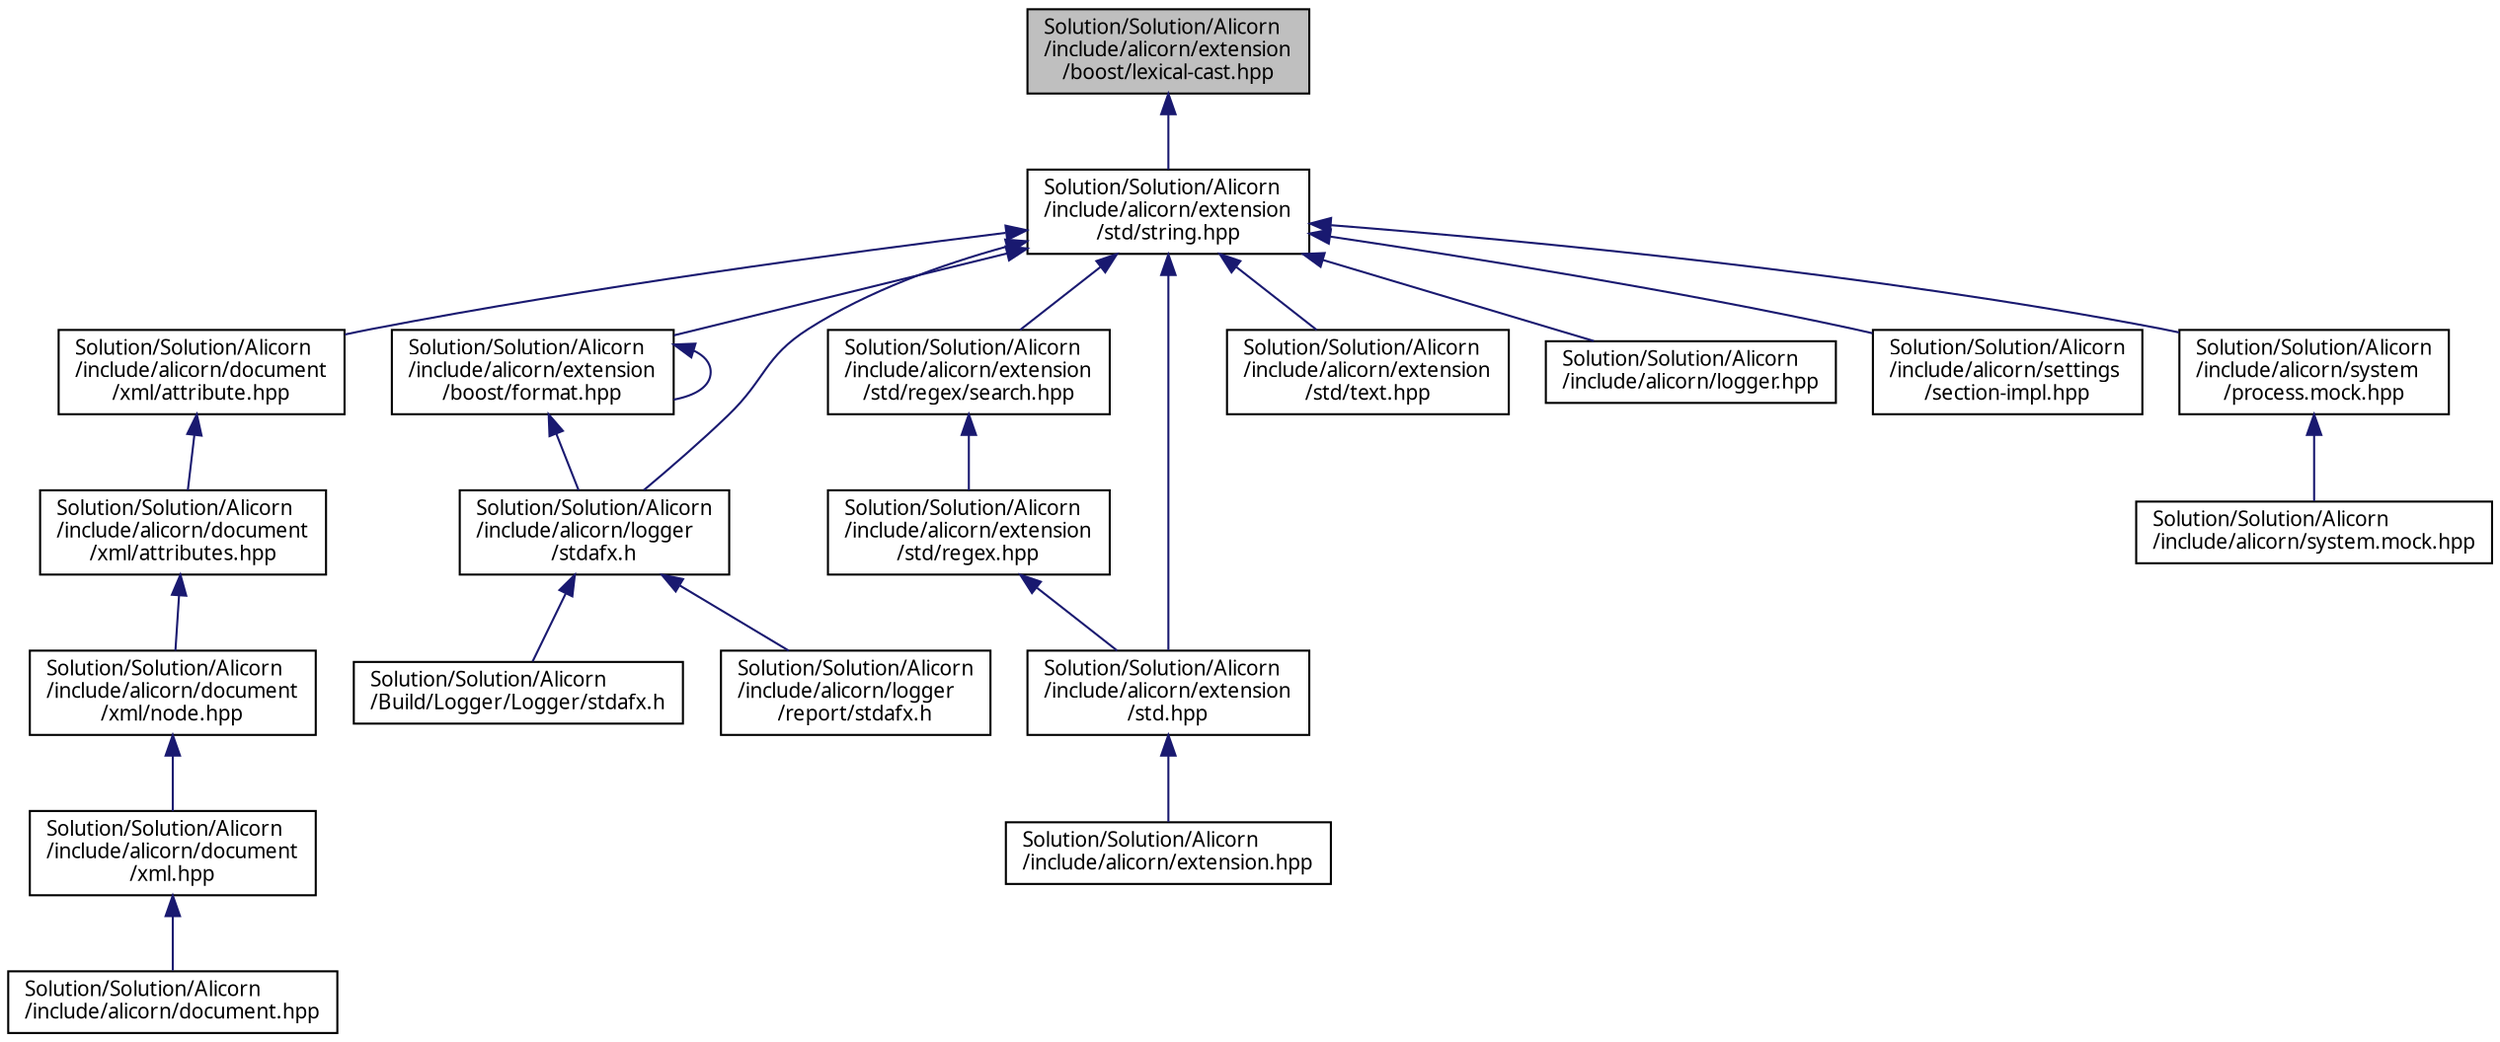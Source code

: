 digraph "Solution/Solution/Alicorn/include/alicorn/extension/boost/lexical-cast.hpp"
{
 // INTERACTIVE_SVG=YES
  edge [fontname="Verdana",fontsize="10",labelfontname="Verdana",labelfontsize="10"];
  node [fontname="Verdana",fontsize="10",shape=record];
  Node1 [label="Solution/Solution/Alicorn\l/include/alicorn/extension\l/boost/lexical-cast.hpp",height=0.2,width=0.4,color="black", fillcolor="grey75", style="filled", fontcolor="black"];
  Node1 -> Node2 [dir="back",color="midnightblue",fontsize="10",style="solid",fontname="Verdana"];
  Node2 [label="Solution/Solution/Alicorn\l/include/alicorn/extension\l/std/string.hpp",height=0.2,width=0.4,color="black", fillcolor="white", style="filled",URL="$a00310_source.html"];
  Node2 -> Node3 [dir="back",color="midnightblue",fontsize="10",style="solid",fontname="Verdana"];
  Node3 [label="Solution/Solution/Alicorn\l/include/alicorn/document\l/xml/attribute.hpp",height=0.2,width=0.4,color="black", fillcolor="white", style="filled",URL="$a00251_source.html"];
  Node3 -> Node4 [dir="back",color="midnightblue",fontsize="10",style="solid",fontname="Verdana"];
  Node4 [label="Solution/Solution/Alicorn\l/include/alicorn/document\l/xml/attributes.hpp",height=0.2,width=0.4,color="black", fillcolor="white", style="filled",URL="$a00253_source.html"];
  Node4 -> Node5 [dir="back",color="midnightblue",fontsize="10",style="solid",fontname="Verdana"];
  Node5 [label="Solution/Solution/Alicorn\l/include/alicorn/document\l/xml/node.hpp",height=0.2,width=0.4,color="black", fillcolor="white", style="filled",URL="$a00257_source.html"];
  Node5 -> Node6 [dir="back",color="midnightblue",fontsize="10",style="solid",fontname="Verdana"];
  Node6 [label="Solution/Solution/Alicorn\l/include/alicorn/document\l/xml.hpp",height=0.2,width=0.4,color="black", fillcolor="white", style="filled",URL="$a00248_source.html"];
  Node6 -> Node7 [dir="back",color="midnightblue",fontsize="10",style="solid",fontname="Verdana"];
  Node7 [label="Solution/Solution/Alicorn\l/include/alicorn/document.hpp",height=0.2,width=0.4,color="black", fillcolor="white", style="filled",URL="$a00244.html"];
  Node2 -> Node8 [dir="back",color="midnightblue",fontsize="10",style="solid",fontname="Verdana"];
  Node8 [label="Solution/Solution/Alicorn\l/include/alicorn/extension\l/boost/format.hpp",height=0.2,width=0.4,color="black", fillcolor="white", style="filled",URL="$a00274_source.html"];
  Node8 -> Node8 [dir="back",color="midnightblue",fontsize="10",style="solid",fontname="Verdana"];
  Node8 -> Node9 [dir="back",color="midnightblue",fontsize="10",style="solid",fontname="Verdana"];
  Node9 [label="Solution/Solution/Alicorn\l/include/alicorn/logger\l/stdafx.h",height=0.2,width=0.4,color="black", fillcolor="white", style="filled",URL="$a00210_source.html"];
  Node9 -> Node10 [dir="back",color="midnightblue",fontsize="10",style="solid",fontname="Verdana"];
  Node10 [label="Solution/Solution/Alicorn\l/Build/Logger/Logger/stdafx.h",height=0.2,width=0.4,color="black", fillcolor="white", style="filled",URL="$a00196_source.html"];
  Node9 -> Node11 [dir="back",color="midnightblue",fontsize="10",style="solid",fontname="Verdana"];
  Node11 [label="Solution/Solution/Alicorn\l/include/alicorn/logger\l/report/stdafx.h",height=0.2,width=0.4,color="black", fillcolor="white", style="filled",URL="$a00209_source.html"];
  Node2 -> Node12 [dir="back",color="midnightblue",fontsize="10",style="solid",fontname="Verdana"];
  Node12 [label="Solution/Solution/Alicorn\l/include/alicorn/extension\l/std/regex/search.hpp",height=0.2,width=0.4,color="black", fillcolor="white", style="filled",URL="$a00303_source.html"];
  Node12 -> Node13 [dir="back",color="midnightblue",fontsize="10",style="solid",fontname="Verdana"];
  Node13 [label="Solution/Solution/Alicorn\l/include/alicorn/extension\l/std/regex.hpp",height=0.2,width=0.4,color="black", fillcolor="white", style="filled",URL="$a00297_source.html"];
  Node13 -> Node14 [dir="back",color="midnightblue",fontsize="10",style="solid",fontname="Verdana"];
  Node14 [label="Solution/Solution/Alicorn\l/include/alicorn/extension\l/std.hpp",height=0.2,width=0.4,color="black", fillcolor="white", style="filled",URL="$a00285.html"];
  Node14 -> Node15 [dir="back",color="midnightblue",fontsize="10",style="solid",fontname="Verdana"];
  Node15 [label="Solution/Solution/Alicorn\l/include/alicorn/extension.hpp",height=0.2,width=0.4,color="black", fillcolor="white", style="filled",URL="$a00266.html"];
  Node2 -> Node16 [dir="back",color="midnightblue",fontsize="10",style="solid",fontname="Verdana"];
  Node16 [label="Solution/Solution/Alicorn\l/include/alicorn/extension\l/std/text.hpp",height=0.2,width=0.4,color="black", fillcolor="white", style="filled",URL="$a00317_source.html"];
  Node2 -> Node14 [dir="back",color="midnightblue",fontsize="10",style="solid",fontname="Verdana"];
  Node2 -> Node9 [dir="back",color="midnightblue",fontsize="10",style="solid",fontname="Verdana"];
  Node2 -> Node17 [dir="back",color="midnightblue",fontsize="10",style="solid",fontname="Verdana"];
  Node17 [label="Solution/Solution/Alicorn\l/include/alicorn/logger.hpp",height=0.2,width=0.4,color="black", fillcolor="white", style="filled",URL="$a00323.html"];
  Node2 -> Node18 [dir="back",color="midnightblue",fontsize="10",style="solid",fontname="Verdana"];
  Node18 [label="Solution/Solution/Alicorn\l/include/alicorn/settings\l/section-impl.hpp",height=0.2,width=0.4,color="black", fillcolor="white", style="filled",URL="$a00396_source.html"];
  Node2 -> Node19 [dir="back",color="midnightblue",fontsize="10",style="solid",fontname="Verdana"];
  Node19 [label="Solution/Solution/Alicorn\l/include/alicorn/system\l/process.mock.hpp",height=0.2,width=0.4,color="black", fillcolor="white", style="filled",URL="$a00414_source.html"];
  Node19 -> Node20 [dir="back",color="midnightblue",fontsize="10",style="solid",fontname="Verdana"];
  Node20 [label="Solution/Solution/Alicorn\l/include/alicorn/system.mock.hpp",height=0.2,width=0.4,color="black", fillcolor="white", style="filled",URL="$a00401.html"];
}
